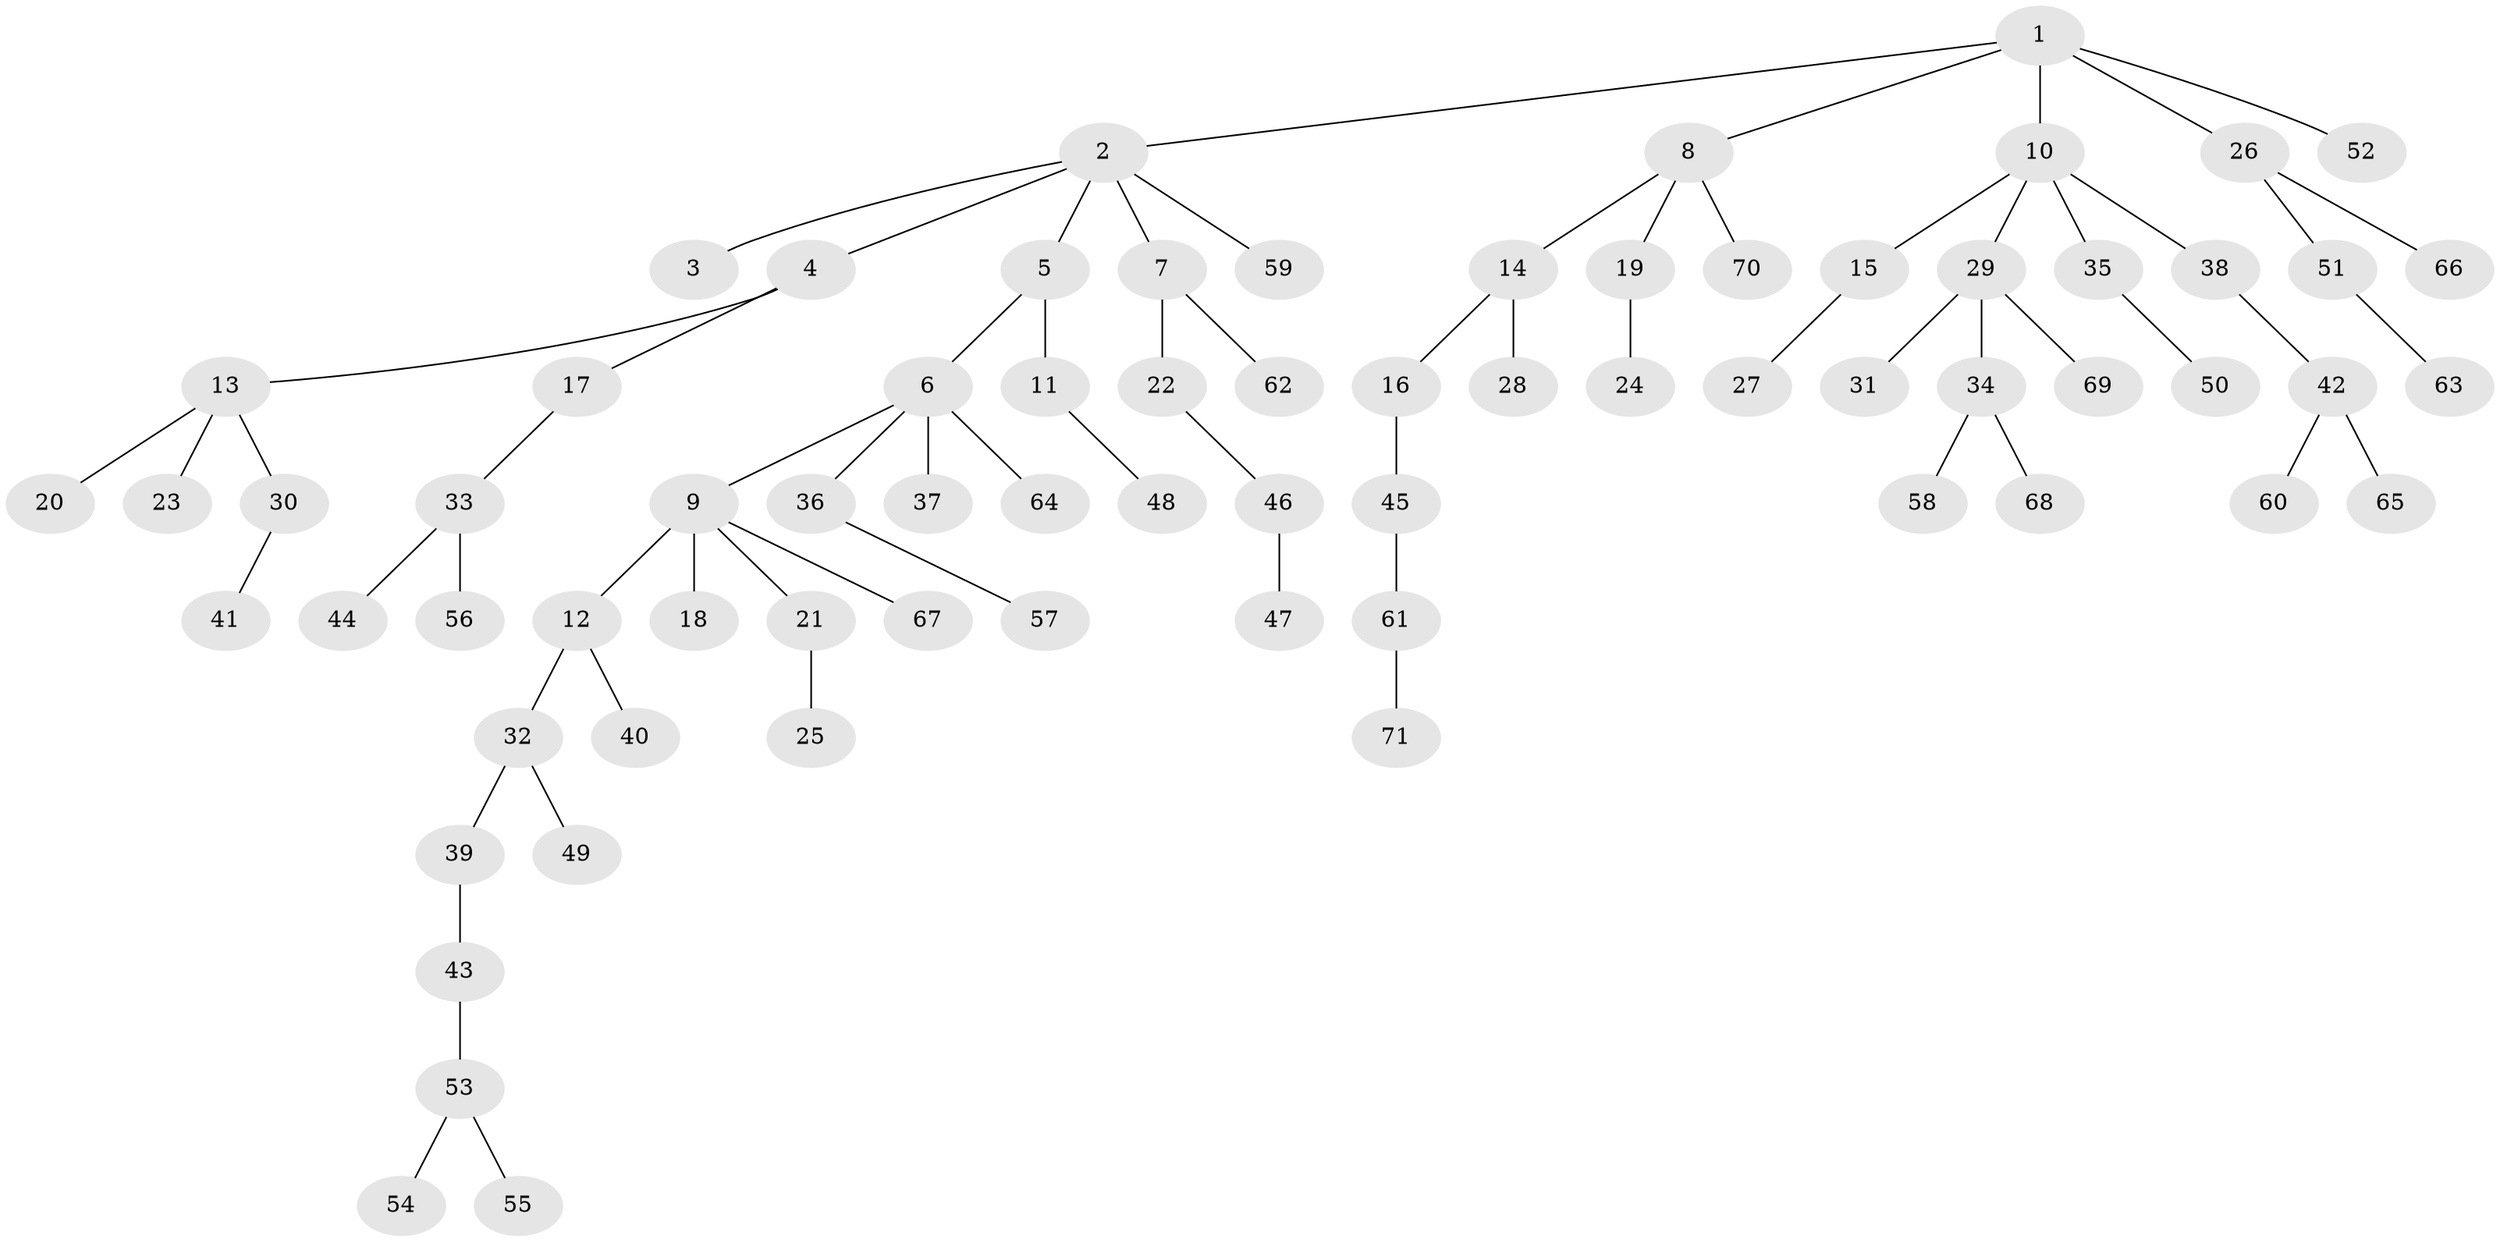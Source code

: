 // coarse degree distribution, {4: 0.02040816326530612, 5: 0.061224489795918366, 3: 0.1836734693877551, 6: 0.02040816326530612, 1: 0.5306122448979592, 2: 0.1836734693877551}
// Generated by graph-tools (version 1.1) at 2025/24/03/03/25 07:24:07]
// undirected, 71 vertices, 70 edges
graph export_dot {
graph [start="1"]
  node [color=gray90,style=filled];
  1;
  2;
  3;
  4;
  5;
  6;
  7;
  8;
  9;
  10;
  11;
  12;
  13;
  14;
  15;
  16;
  17;
  18;
  19;
  20;
  21;
  22;
  23;
  24;
  25;
  26;
  27;
  28;
  29;
  30;
  31;
  32;
  33;
  34;
  35;
  36;
  37;
  38;
  39;
  40;
  41;
  42;
  43;
  44;
  45;
  46;
  47;
  48;
  49;
  50;
  51;
  52;
  53;
  54;
  55;
  56;
  57;
  58;
  59;
  60;
  61;
  62;
  63;
  64;
  65;
  66;
  67;
  68;
  69;
  70;
  71;
  1 -- 2;
  1 -- 8;
  1 -- 10;
  1 -- 26;
  1 -- 52;
  2 -- 3;
  2 -- 4;
  2 -- 5;
  2 -- 7;
  2 -- 59;
  4 -- 13;
  4 -- 17;
  5 -- 6;
  5 -- 11;
  6 -- 9;
  6 -- 36;
  6 -- 37;
  6 -- 64;
  7 -- 22;
  7 -- 62;
  8 -- 14;
  8 -- 19;
  8 -- 70;
  9 -- 12;
  9 -- 18;
  9 -- 21;
  9 -- 67;
  10 -- 15;
  10 -- 29;
  10 -- 35;
  10 -- 38;
  11 -- 48;
  12 -- 32;
  12 -- 40;
  13 -- 20;
  13 -- 23;
  13 -- 30;
  14 -- 16;
  14 -- 28;
  15 -- 27;
  16 -- 45;
  17 -- 33;
  19 -- 24;
  21 -- 25;
  22 -- 46;
  26 -- 51;
  26 -- 66;
  29 -- 31;
  29 -- 34;
  29 -- 69;
  30 -- 41;
  32 -- 39;
  32 -- 49;
  33 -- 44;
  33 -- 56;
  34 -- 58;
  34 -- 68;
  35 -- 50;
  36 -- 57;
  38 -- 42;
  39 -- 43;
  42 -- 60;
  42 -- 65;
  43 -- 53;
  45 -- 61;
  46 -- 47;
  51 -- 63;
  53 -- 54;
  53 -- 55;
  61 -- 71;
}
